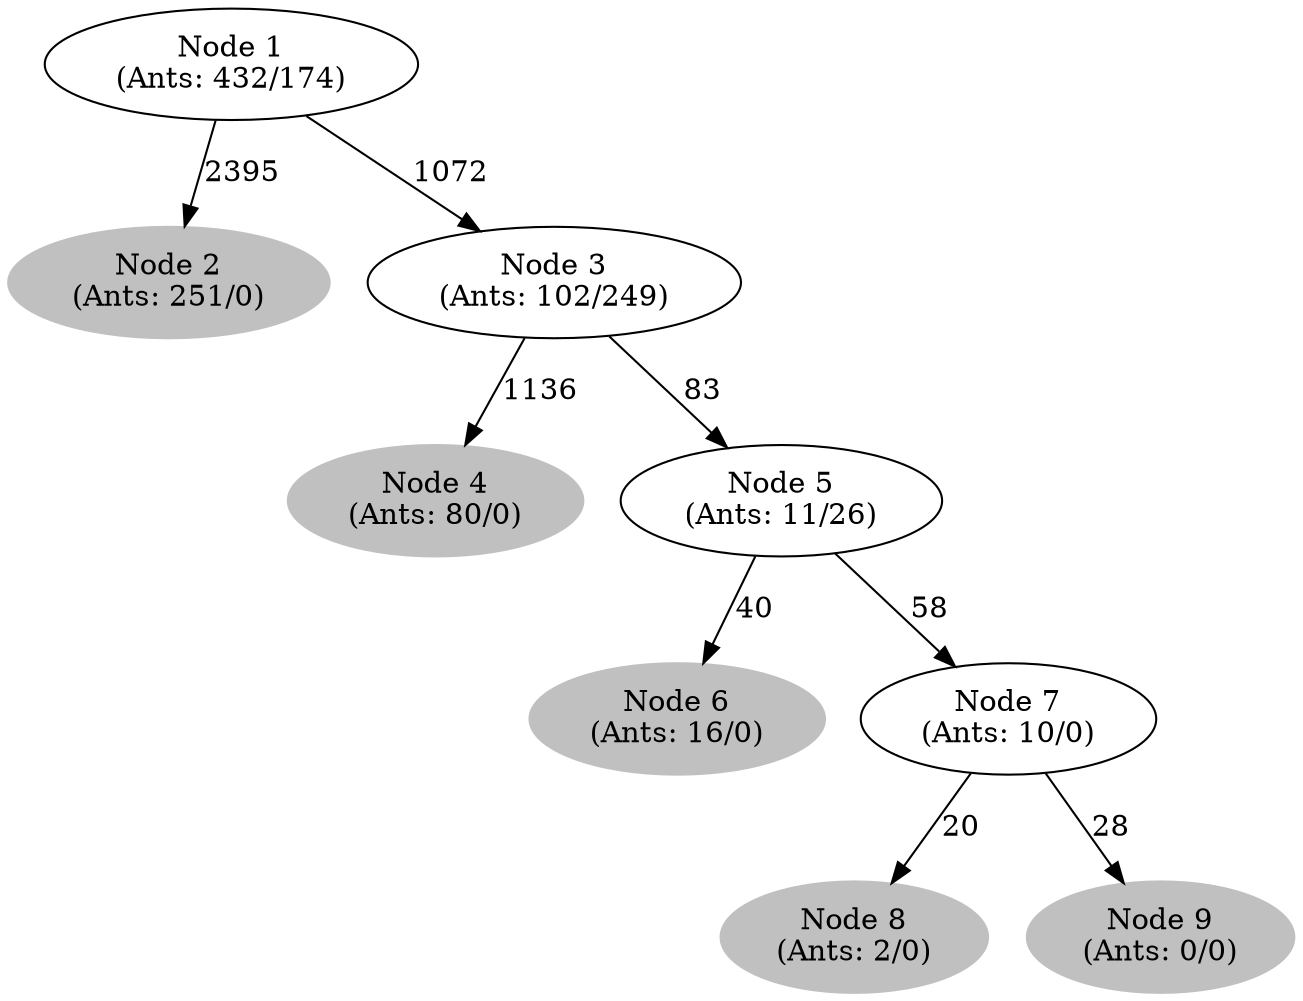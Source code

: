 digraph G {
	
	 "Node 2\n(Ants: 251/0)" [style=filled,color="gray"];
	"Node 1\n(Ants: 432/174)" -> "Node 2\n(Ants: 251/0)" [label=2395];
	 "Node 1\n(Ants: 432/174)" -> "Node 3\n(Ants: 102/249)" [label=1072];
	 "Node 4\n(Ants: 80/0)" [style=filled,color="gray"];
	"Node 3\n(Ants: 102/249)" -> "Node 4\n(Ants: 80/0)" [label=1136];
	 "Node 3\n(Ants: 102/249)" -> "Node 5\n(Ants: 11/26)" [label=83];
	 "Node 6\n(Ants: 16/0)" [style=filled,color="gray"];
	"Node 5\n(Ants: 11/26)" -> "Node 6\n(Ants: 16/0)" [label=40];
	 "Node 5\n(Ants: 11/26)" -> "Node 7\n(Ants: 10/0)" [label=58];
	 "Node 8\n(Ants: 2/0)" [style=filled,color="gray"];
	"Node 7\n(Ants: 10/0)" -> "Node 8\n(Ants: 2/0)" [label=20];
	 "Node 9\n(Ants: 0/0)" [style=filled,color="gray"];
	"Node 7\n(Ants: 10/0)" -> "Node 9\n(Ants: 0/0)" [label=28];
	 
}
